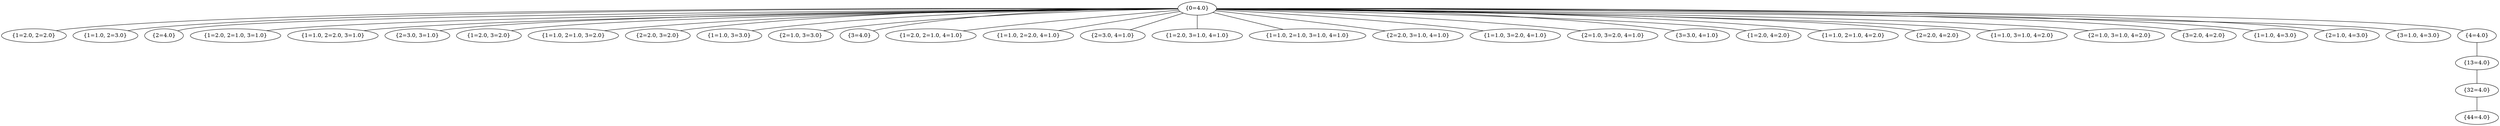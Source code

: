 graph {
	"{0=4.0}" ["state"="{0=4.0}"];
	"{1=2.0, 2=2.0}" ["state"="{1=2.0, 2=2.0}"];
	"{1=1.0, 2=3.0}" ["state"="{1=1.0, 2=3.0}"];
	"{2=4.0}" ["state"="{2=4.0}"];
	"{1=2.0, 2=1.0, 3=1.0}" ["state"="{1=2.0, 2=1.0, 3=1.0}"];
	"{1=1.0, 2=2.0, 3=1.0}" ["state"="{1=1.0, 2=2.0, 3=1.0}"];
	"{2=3.0, 3=1.0}" ["state"="{2=3.0, 3=1.0}"];
	"{1=2.0, 3=2.0}" ["state"="{1=2.0, 3=2.0}"];
	"{1=1.0, 2=1.0, 3=2.0}" ["state"="{1=1.0, 2=1.0, 3=2.0}"];
	"{2=2.0, 3=2.0}" ["state"="{2=2.0, 3=2.0}"];
	"{1=1.0, 3=3.0}" ["state"="{1=1.0, 3=3.0}"];
	"{2=1.0, 3=3.0}" ["state"="{2=1.0, 3=3.0}"];
	"{3=4.0}" ["state"="{3=4.0}"];
	"{1=2.0, 2=1.0, 4=1.0}" ["state"="{1=2.0, 2=1.0, 4=1.0}"];
	"{1=1.0, 2=2.0, 4=1.0}" ["state"="{1=1.0, 2=2.0, 4=1.0}"];
	"{2=3.0, 4=1.0}" ["state"="{2=3.0, 4=1.0}"];
	"{1=2.0, 3=1.0, 4=1.0}" ["state"="{1=2.0, 3=1.0, 4=1.0}"];
	"{1=1.0, 2=1.0, 3=1.0, 4=1.0}" ["state"="{1=1.0, 2=1.0, 3=1.0, 4=1.0}"];
	"{2=2.0, 3=1.0, 4=1.0}" ["state"="{2=2.0, 3=1.0, 4=1.0}"];
	"{1=1.0, 3=2.0, 4=1.0}" ["state"="{1=1.0, 3=2.0, 4=1.0}"];
	"{2=1.0, 3=2.0, 4=1.0}" ["state"="{2=1.0, 3=2.0, 4=1.0}"];
	"{3=3.0, 4=1.0}" ["state"="{3=3.0, 4=1.0}"];
	"{1=2.0, 4=2.0}" ["state"="{1=2.0, 4=2.0}"];
	"{1=1.0, 2=1.0, 4=2.0}" ["state"="{1=1.0, 2=1.0, 4=2.0}"];
	"{2=2.0, 4=2.0}" ["state"="{2=2.0, 4=2.0}"];
	"{1=1.0, 3=1.0, 4=2.0}" ["state"="{1=1.0, 3=1.0, 4=2.0}"];
	"{2=1.0, 3=1.0, 4=2.0}" ["state"="{2=1.0, 3=1.0, 4=2.0}"];
	"{3=2.0, 4=2.0}" ["state"="{3=2.0, 4=2.0}"];
	"{1=1.0, 4=3.0}" ["state"="{1=1.0, 4=3.0}"];
	"{2=1.0, 4=3.0}" ["state"="{2=1.0, 4=3.0}"];
	"{3=1.0, 4=3.0}" ["state"="{3=1.0, 4=3.0}"];
	"{4=4.0}" ["state"="{4=4.0}"];
	"{13=4.0}" ["state"="{13=4.0}"];
	"{32=4.0}" ["state"="{32=4.0}"];
	"{44=4.0}" ["state"="{44=4.0}"];
	"{0=4.0}" -- "{1=2.0, 2=2.0}" ;
	"{0=4.0}" -- "{1=1.0, 2=3.0}" ;
	"{0=4.0}" -- "{2=4.0}" ;
	"{0=4.0}" -- "{1=2.0, 2=1.0, 3=1.0}" ;
	"{0=4.0}" -- "{1=1.0, 2=2.0, 3=1.0}" ;
	"{0=4.0}" -- "{2=3.0, 3=1.0}" ;
	"{0=4.0}" -- "{1=2.0, 3=2.0}" ;
	"{0=4.0}" -- "{1=1.0, 2=1.0, 3=2.0}" ;
	"{0=4.0}" -- "{2=2.0, 3=2.0}" ;
	"{0=4.0}" -- "{1=1.0, 3=3.0}" ;
	"{0=4.0}" -- "{2=1.0, 3=3.0}" ;
	"{0=4.0}" -- "{3=4.0}" ;
	"{0=4.0}" -- "{1=2.0, 2=1.0, 4=1.0}" ;
	"{0=4.0}" -- "{1=1.0, 2=2.0, 4=1.0}" ;
	"{0=4.0}" -- "{2=3.0, 4=1.0}" ;
	"{0=4.0}" -- "{1=2.0, 3=1.0, 4=1.0}" ;
	"{0=4.0}" -- "{1=1.0, 2=1.0, 3=1.0, 4=1.0}" ;
	"{0=4.0}" -- "{2=2.0, 3=1.0, 4=1.0}" ;
	"{0=4.0}" -- "{1=1.0, 3=2.0, 4=1.0}" ;
	"{0=4.0}" -- "{2=1.0, 3=2.0, 4=1.0}" ;
	"{0=4.0}" -- "{3=3.0, 4=1.0}" ;
	"{0=4.0}" -- "{1=2.0, 4=2.0}" ;
	"{0=4.0}" -- "{1=1.0, 2=1.0, 4=2.0}" ;
	"{0=4.0}" -- "{2=2.0, 4=2.0}" ;
	"{0=4.0}" -- "{1=1.0, 3=1.0, 4=2.0}" ;
	"{0=4.0}" -- "{2=1.0, 3=1.0, 4=2.0}" ;
	"{0=4.0}" -- "{3=2.0, 4=2.0}" ;
	"{0=4.0}" -- "{1=1.0, 4=3.0}" ;
	"{0=4.0}" -- "{2=1.0, 4=3.0}" ;
	"{0=4.0}" -- "{3=1.0, 4=3.0}" ;
	"{0=4.0}" -- "{4=4.0}" ;
	"{4=4.0}" -- "{13=4.0}" ;
	"{13=4.0}" -- "{32=4.0}" ;
	"{32=4.0}" -- "{44=4.0}" ;
}
